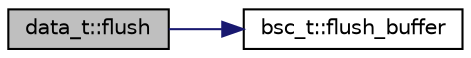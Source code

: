 digraph "data_t::flush"
{
 // INTERACTIVE_SVG=YES
 // LATEX_PDF_SIZE
  edge [fontname="Helvetica",fontsize="10",labelfontname="Helvetica",labelfontsize="10"];
  node [fontname="Helvetica",fontsize="10",shape=record];
  rankdir="LR";
  Node1 [label="data_t::flush",height=0.2,width=0.4,color="black", fillcolor="grey75", style="filled", fontcolor="black",tooltip=" "];
  Node1 -> Node2 [color="midnightblue",fontsize="10",style="solid",fontname="Helvetica"];
  Node2 [label="bsc_t::flush_buffer",height=0.2,width=0.4,color="black", fillcolor="white", style="filled",URL="$classbsc__t.html#a953a8bb68bdd6acd9c97d4c0eb965319",tooltip="Clears the internal buffer."];
}
